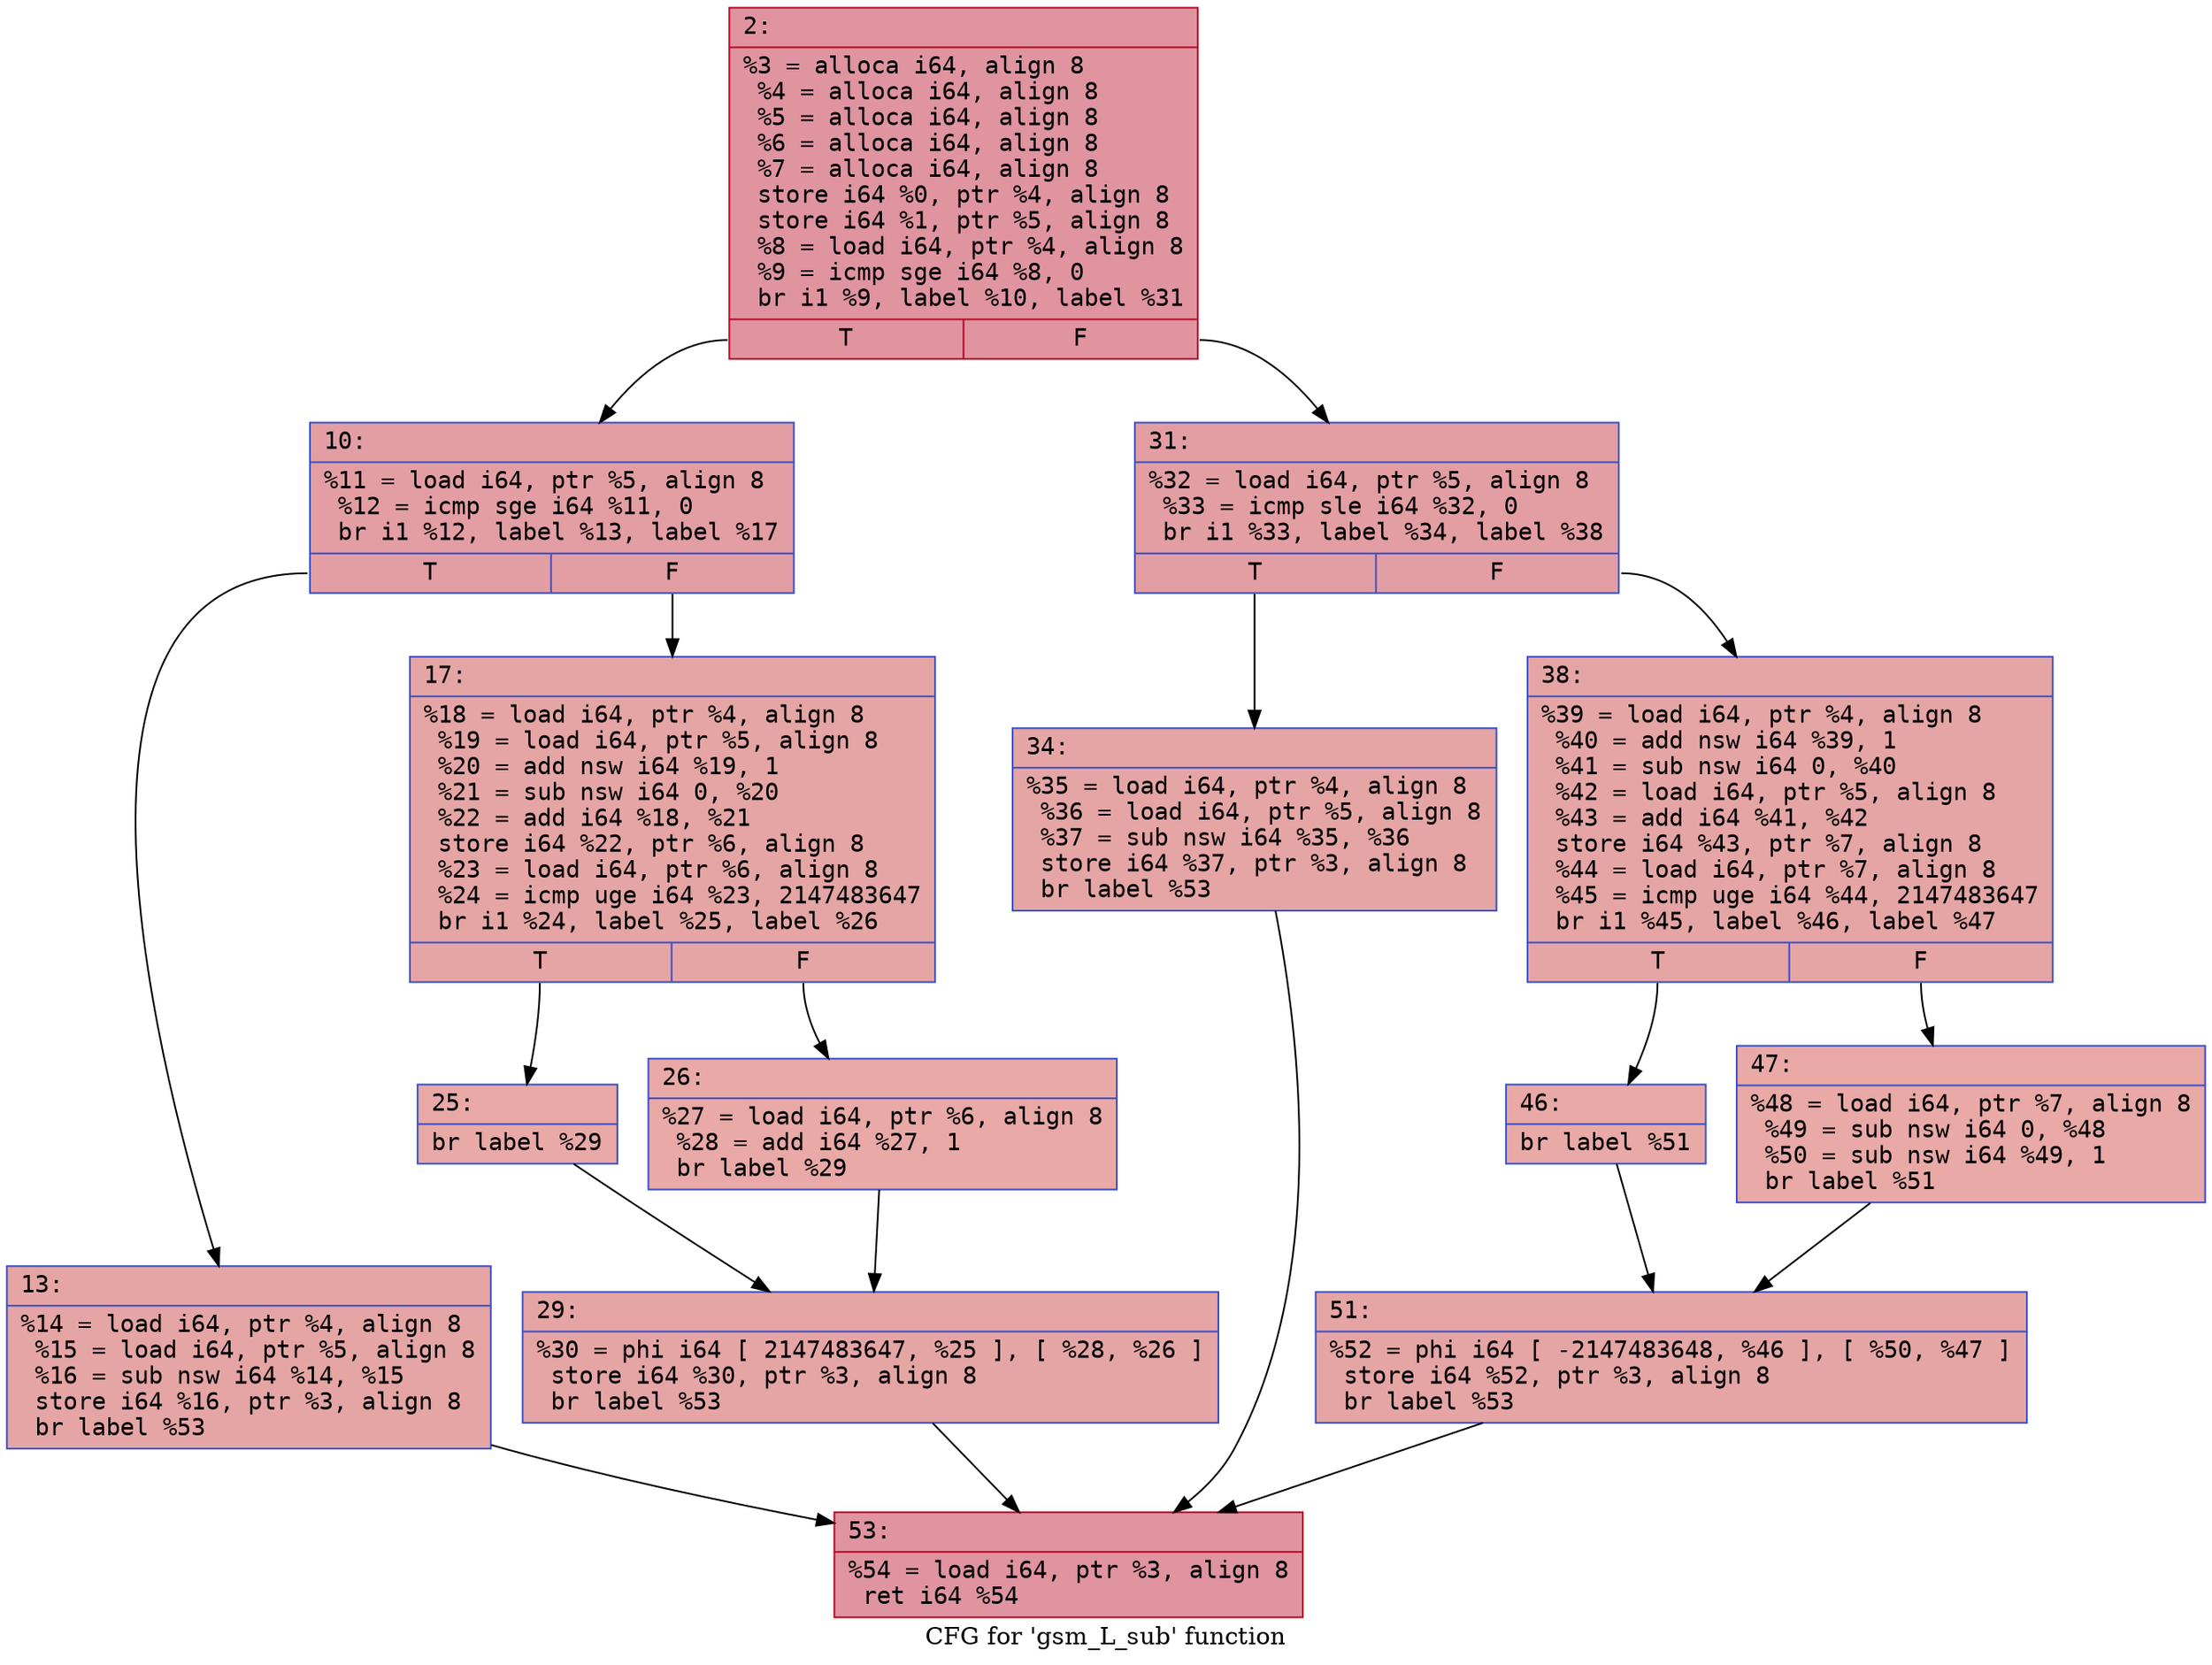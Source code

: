 digraph "CFG for 'gsm_L_sub' function" {
	label="CFG for 'gsm_L_sub' function";

	Node0x60000085dc70 [shape=record,color="#b70d28ff", style=filled, fillcolor="#b70d2870" fontname="Courier",label="{2:\l|  %3 = alloca i64, align 8\l  %4 = alloca i64, align 8\l  %5 = alloca i64, align 8\l  %6 = alloca i64, align 8\l  %7 = alloca i64, align 8\l  store i64 %0, ptr %4, align 8\l  store i64 %1, ptr %5, align 8\l  %8 = load i64, ptr %4, align 8\l  %9 = icmp sge i64 %8, 0\l  br i1 %9, label %10, label %31\l|{<s0>T|<s1>F}}"];
	Node0x60000085dc70:s0 -> Node0x60000085dd10[tooltip="2 -> 10\nProbability 50.00%" ];
	Node0x60000085dc70:s1 -> Node0x60000085def0[tooltip="2 -> 31\nProbability 50.00%" ];
	Node0x60000085dd10 [shape=record,color="#3d50c3ff", style=filled, fillcolor="#be242e70" fontname="Courier",label="{10:\l|  %11 = load i64, ptr %5, align 8\l  %12 = icmp sge i64 %11, 0\l  br i1 %12, label %13, label %17\l|{<s0>T|<s1>F}}"];
	Node0x60000085dd10:s0 -> Node0x60000085dd60[tooltip="10 -> 13\nProbability 50.00%" ];
	Node0x60000085dd10:s1 -> Node0x60000085ddb0[tooltip="10 -> 17\nProbability 50.00%" ];
	Node0x60000085dd60 [shape=record,color="#3d50c3ff", style=filled, fillcolor="#c5333470" fontname="Courier",label="{13:\l|  %14 = load i64, ptr %4, align 8\l  %15 = load i64, ptr %5, align 8\l  %16 = sub nsw i64 %14, %15\l  store i64 %16, ptr %3, align 8\l  br label %53\l}"];
	Node0x60000085dd60 -> Node0x60000085e0d0[tooltip="13 -> 53\nProbability 100.00%" ];
	Node0x60000085ddb0 [shape=record,color="#3d50c3ff", style=filled, fillcolor="#c5333470" fontname="Courier",label="{17:\l|  %18 = load i64, ptr %4, align 8\l  %19 = load i64, ptr %5, align 8\l  %20 = add nsw i64 %19, 1\l  %21 = sub nsw i64 0, %20\l  %22 = add i64 %18, %21\l  store i64 %22, ptr %6, align 8\l  %23 = load i64, ptr %6, align 8\l  %24 = icmp uge i64 %23, 2147483647\l  br i1 %24, label %25, label %26\l|{<s0>T|<s1>F}}"];
	Node0x60000085ddb0:s0 -> Node0x60000085de00[tooltip="17 -> 25\nProbability 50.00%" ];
	Node0x60000085ddb0:s1 -> Node0x60000085de50[tooltip="17 -> 26\nProbability 50.00%" ];
	Node0x60000085de00 [shape=record,color="#3d50c3ff", style=filled, fillcolor="#ca3b3770" fontname="Courier",label="{25:\l|  br label %29\l}"];
	Node0x60000085de00 -> Node0x60000085dea0[tooltip="25 -> 29\nProbability 100.00%" ];
	Node0x60000085de50 [shape=record,color="#3d50c3ff", style=filled, fillcolor="#ca3b3770" fontname="Courier",label="{26:\l|  %27 = load i64, ptr %6, align 8\l  %28 = add i64 %27, 1\l  br label %29\l}"];
	Node0x60000085de50 -> Node0x60000085dea0[tooltip="26 -> 29\nProbability 100.00%" ];
	Node0x60000085dea0 [shape=record,color="#3d50c3ff", style=filled, fillcolor="#c5333470" fontname="Courier",label="{29:\l|  %30 = phi i64 [ 2147483647, %25 ], [ %28, %26 ]\l  store i64 %30, ptr %3, align 8\l  br label %53\l}"];
	Node0x60000085dea0 -> Node0x60000085e0d0[tooltip="29 -> 53\nProbability 100.00%" ];
	Node0x60000085def0 [shape=record,color="#3d50c3ff", style=filled, fillcolor="#be242e70" fontname="Courier",label="{31:\l|  %32 = load i64, ptr %5, align 8\l  %33 = icmp sle i64 %32, 0\l  br i1 %33, label %34, label %38\l|{<s0>T|<s1>F}}"];
	Node0x60000085def0:s0 -> Node0x60000085df40[tooltip="31 -> 34\nProbability 50.00%" ];
	Node0x60000085def0:s1 -> Node0x60000085df90[tooltip="31 -> 38\nProbability 50.00%" ];
	Node0x60000085df40 [shape=record,color="#3d50c3ff", style=filled, fillcolor="#c5333470" fontname="Courier",label="{34:\l|  %35 = load i64, ptr %4, align 8\l  %36 = load i64, ptr %5, align 8\l  %37 = sub nsw i64 %35, %36\l  store i64 %37, ptr %3, align 8\l  br label %53\l}"];
	Node0x60000085df40 -> Node0x60000085e0d0[tooltip="34 -> 53\nProbability 100.00%" ];
	Node0x60000085df90 [shape=record,color="#3d50c3ff", style=filled, fillcolor="#c5333470" fontname="Courier",label="{38:\l|  %39 = load i64, ptr %4, align 8\l  %40 = add nsw i64 %39, 1\l  %41 = sub nsw i64 0, %40\l  %42 = load i64, ptr %5, align 8\l  %43 = add i64 %41, %42\l  store i64 %43, ptr %7, align 8\l  %44 = load i64, ptr %7, align 8\l  %45 = icmp uge i64 %44, 2147483647\l  br i1 %45, label %46, label %47\l|{<s0>T|<s1>F}}"];
	Node0x60000085df90:s0 -> Node0x60000085dfe0[tooltip="38 -> 46\nProbability 50.00%" ];
	Node0x60000085df90:s1 -> Node0x60000085e030[tooltip="38 -> 47\nProbability 50.00%" ];
	Node0x60000085dfe0 [shape=record,color="#3d50c3ff", style=filled, fillcolor="#ca3b3770" fontname="Courier",label="{46:\l|  br label %51\l}"];
	Node0x60000085dfe0 -> Node0x60000085e080[tooltip="46 -> 51\nProbability 100.00%" ];
	Node0x60000085e030 [shape=record,color="#3d50c3ff", style=filled, fillcolor="#ca3b3770" fontname="Courier",label="{47:\l|  %48 = load i64, ptr %7, align 8\l  %49 = sub nsw i64 0, %48\l  %50 = sub nsw i64 %49, 1\l  br label %51\l}"];
	Node0x60000085e030 -> Node0x60000085e080[tooltip="47 -> 51\nProbability 100.00%" ];
	Node0x60000085e080 [shape=record,color="#3d50c3ff", style=filled, fillcolor="#c5333470" fontname="Courier",label="{51:\l|  %52 = phi i64 [ -2147483648, %46 ], [ %50, %47 ]\l  store i64 %52, ptr %3, align 8\l  br label %53\l}"];
	Node0x60000085e080 -> Node0x60000085e0d0[tooltip="51 -> 53\nProbability 100.00%" ];
	Node0x60000085e0d0 [shape=record,color="#b70d28ff", style=filled, fillcolor="#b70d2870" fontname="Courier",label="{53:\l|  %54 = load i64, ptr %3, align 8\l  ret i64 %54\l}"];
}
